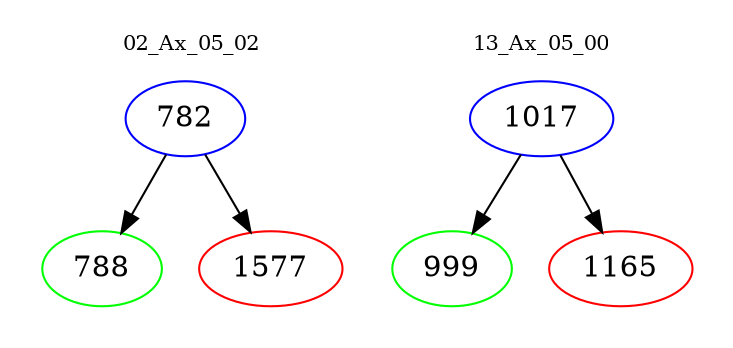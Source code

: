 digraph{
subgraph cluster_0 {
color = white
label = "02_Ax_05_02";
fontsize=10;
T0_782 [label="782", color="blue"]
T0_782 -> T0_788 [color="black"]
T0_788 [label="788", color="green"]
T0_782 -> T0_1577 [color="black"]
T0_1577 [label="1577", color="red"]
}
subgraph cluster_1 {
color = white
label = "13_Ax_05_00";
fontsize=10;
T1_1017 [label="1017", color="blue"]
T1_1017 -> T1_999 [color="black"]
T1_999 [label="999", color="green"]
T1_1017 -> T1_1165 [color="black"]
T1_1165 [label="1165", color="red"]
}
}

